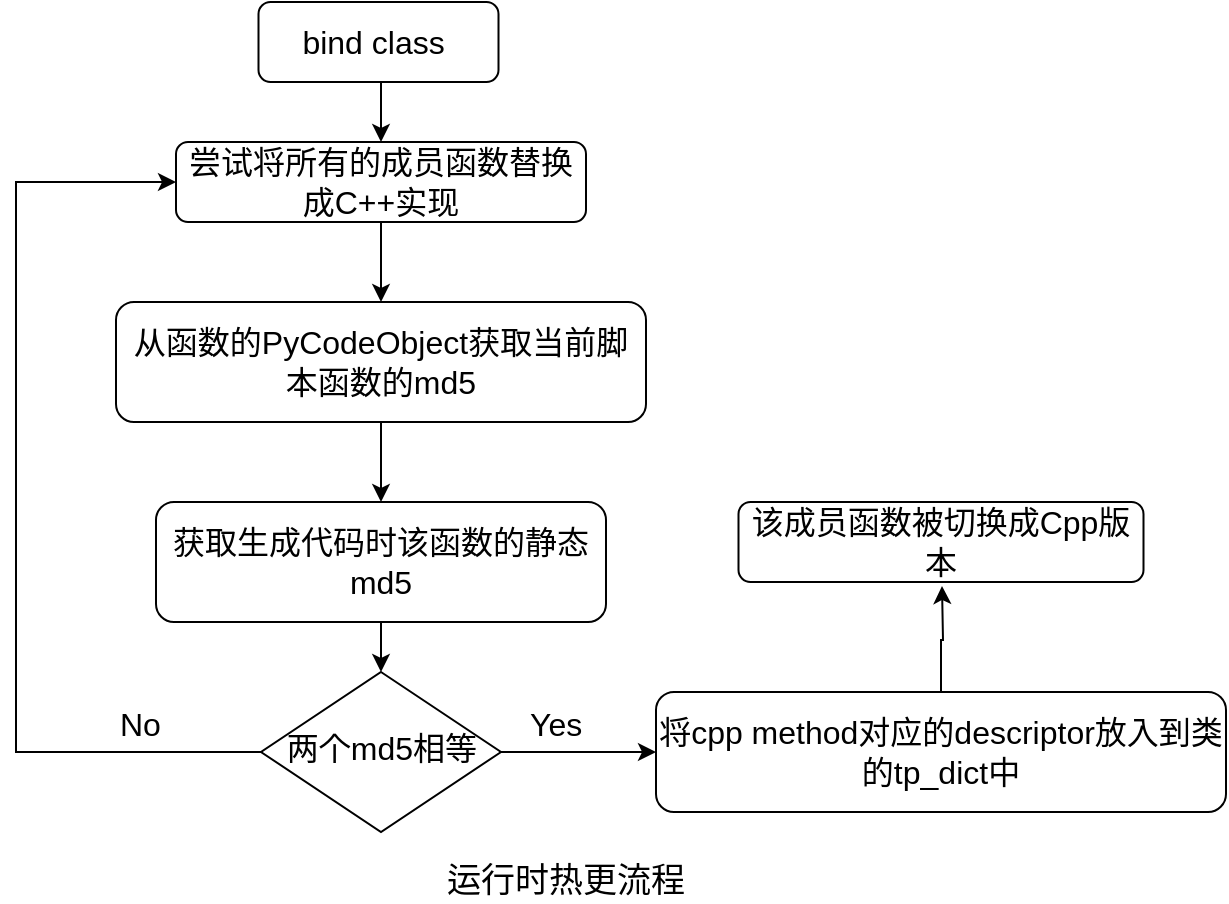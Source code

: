 <mxfile version="15.0.2" type="github">
  <diagram id="C5RBs43oDa-KdzZeNtuy" name="Page-1">
    <mxGraphModel dx="1730" dy="972" grid="1" gridSize="10" guides="1" tooltips="1" connect="1" arrows="1" fold="1" page="1" pageScale="1" pageWidth="827" pageHeight="1169" math="0" shadow="0">
      <root>
        <mxCell id="WIyWlLk6GJQsqaUBKTNV-0" />
        <mxCell id="WIyWlLk6GJQsqaUBKTNV-1" parent="WIyWlLk6GJQsqaUBKTNV-0" />
        <mxCell id="Ztp9oUhVq98JLiMy4QQe-45" style="edgeStyle=orthogonalEdgeStyle;rounded=0;orthogonalLoop=1;jettySize=auto;html=1;exitX=0.5;exitY=1;exitDx=0;exitDy=0;entryX=0.5;entryY=0;entryDx=0;entryDy=0;" parent="WIyWlLk6GJQsqaUBKTNV-1" source="Ztp9oUhVq98JLiMy4QQe-34" target="Ztp9oUhVq98JLiMy4QQe-35" edge="1">
          <mxGeometry relative="1" as="geometry" />
        </mxCell>
        <mxCell id="Ztp9oUhVq98JLiMy4QQe-34" value="&lt;font style=&quot;font-size: 16px&quot;&gt;bind class&amp;nbsp;&lt;/font&gt;" style="rounded=1;whiteSpace=wrap;html=1;fontSize=12;glass=0;strokeWidth=1;shadow=0;" parent="WIyWlLk6GJQsqaUBKTNV-1" vertex="1">
          <mxGeometry x="591.25" y="170" width="120" height="40" as="geometry" />
        </mxCell>
        <mxCell id="Ztp9oUhVq98JLiMy4QQe-37" value="" style="edgeStyle=orthogonalEdgeStyle;rounded=0;orthogonalLoop=1;jettySize=auto;html=1;" parent="WIyWlLk6GJQsqaUBKTNV-1" source="Ztp9oUhVq98JLiMy4QQe-35" target="Ztp9oUhVq98JLiMy4QQe-36" edge="1">
          <mxGeometry relative="1" as="geometry" />
        </mxCell>
        <mxCell id="Ztp9oUhVq98JLiMy4QQe-35" value="&lt;font style=&quot;font-size: 16px&quot;&gt;尝试将所有的成员函数替换成C++实现&lt;/font&gt;" style="rounded=1;whiteSpace=wrap;html=1;fontSize=12;glass=0;strokeWidth=1;shadow=0;" parent="WIyWlLk6GJQsqaUBKTNV-1" vertex="1">
          <mxGeometry x="550" y="240" width="205" height="40" as="geometry" />
        </mxCell>
        <mxCell id="Ztp9oUhVq98JLiMy4QQe-39" value="" style="edgeStyle=orthogonalEdgeStyle;rounded=0;orthogonalLoop=1;jettySize=auto;html=1;" parent="WIyWlLk6GJQsqaUBKTNV-1" source="Ztp9oUhVq98JLiMy4QQe-36" target="Ztp9oUhVq98JLiMy4QQe-38" edge="1">
          <mxGeometry relative="1" as="geometry" />
        </mxCell>
        <mxCell id="Ztp9oUhVq98JLiMy4QQe-36" value="&lt;font style=&quot;font-size: 16px&quot;&gt;从函数的PyCodeObject获取当前脚本函数的md5&lt;/font&gt;" style="whiteSpace=wrap;html=1;rounded=1;shadow=0;strokeWidth=1;glass=0;" parent="WIyWlLk6GJQsqaUBKTNV-1" vertex="1">
          <mxGeometry x="520" y="320" width="265" height="60" as="geometry" />
        </mxCell>
        <mxCell id="Ztp9oUhVq98JLiMy4QQe-42" value="" style="edgeStyle=orthogonalEdgeStyle;rounded=0;orthogonalLoop=1;jettySize=auto;html=1;" parent="WIyWlLk6GJQsqaUBKTNV-1" source="Ztp9oUhVq98JLiMy4QQe-38" target="Ztp9oUhVq98JLiMy4QQe-41" edge="1">
          <mxGeometry relative="1" as="geometry" />
        </mxCell>
        <mxCell id="Ztp9oUhVq98JLiMy4QQe-38" value="&lt;font style=&quot;font-size: 16px&quot;&gt;获取生成代码时该函数的静态md5&lt;/font&gt;" style="whiteSpace=wrap;html=1;rounded=1;shadow=0;strokeWidth=1;glass=0;" parent="WIyWlLk6GJQsqaUBKTNV-1" vertex="1">
          <mxGeometry x="540" y="420" width="225" height="60" as="geometry" />
        </mxCell>
        <mxCell id="Ztp9oUhVq98JLiMy4QQe-48" style="edgeStyle=orthogonalEdgeStyle;rounded=0;orthogonalLoop=1;jettySize=auto;html=1;entryX=0;entryY=0.5;entryDx=0;entryDy=0;exitX=0;exitY=0.5;exitDx=0;exitDy=0;" parent="WIyWlLk6GJQsqaUBKTNV-1" source="Ztp9oUhVq98JLiMy4QQe-41" target="Ztp9oUhVq98JLiMy4QQe-35" edge="1">
          <mxGeometry relative="1" as="geometry">
            <Array as="points">
              <mxPoint x="470" y="545" />
              <mxPoint x="470" y="260" />
            </Array>
          </mxGeometry>
        </mxCell>
        <mxCell id="8z-wRi22okTipOvPncVo-0" style="edgeStyle=orthogonalEdgeStyle;rounded=0;orthogonalLoop=1;jettySize=auto;html=1;exitX=1;exitY=0.5;exitDx=0;exitDy=0;" edge="1" parent="WIyWlLk6GJQsqaUBKTNV-1" source="Ztp9oUhVq98JLiMy4QQe-41" target="Ztp9oUhVq98JLiMy4QQe-53">
          <mxGeometry relative="1" as="geometry" />
        </mxCell>
        <mxCell id="Ztp9oUhVq98JLiMy4QQe-41" value="&lt;font style=&quot;font-size: 16px&quot;&gt;两个md5相等&lt;/font&gt;" style="rhombus;whiteSpace=wrap;html=1;shadow=0;fontFamily=Helvetica;fontSize=12;align=center;strokeWidth=1;spacing=6;spacingTop=-4;" parent="WIyWlLk6GJQsqaUBKTNV-1" vertex="1">
          <mxGeometry x="592.5" y="505" width="120" height="80" as="geometry" />
        </mxCell>
        <mxCell id="Ztp9oUhVq98JLiMy4QQe-50" value="&lt;font style=&quot;font-size: 16px&quot;&gt;No&lt;/font&gt;" style="text;whiteSpace=wrap;html=1;" parent="WIyWlLk6GJQsqaUBKTNV-1" vertex="1">
          <mxGeometry x="520" y="515" width="40" height="30" as="geometry" />
        </mxCell>
        <mxCell id="Ztp9oUhVq98JLiMy4QQe-52" value="&lt;font style=&quot;font-size: 16px&quot;&gt;Yes&lt;/font&gt;" style="text;whiteSpace=wrap;html=1;" parent="WIyWlLk6GJQsqaUBKTNV-1" vertex="1">
          <mxGeometry x="725" y="515" width="40" height="30" as="geometry" />
        </mxCell>
        <mxCell id="8z-wRi22okTipOvPncVo-1" style="edgeStyle=orthogonalEdgeStyle;rounded=0;orthogonalLoop=1;jettySize=auto;html=1;" edge="1" parent="WIyWlLk6GJQsqaUBKTNV-1" source="Ztp9oUhVq98JLiMy4QQe-53">
          <mxGeometry relative="1" as="geometry">
            <mxPoint x="933" y="462" as="targetPoint" />
          </mxGeometry>
        </mxCell>
        <mxCell id="Ztp9oUhVq98JLiMy4QQe-53" value="&lt;font style=&quot;font-size: 16px&quot;&gt;将cpp method对应的descriptor放入到类的tp_dict中&lt;/font&gt;" style="whiteSpace=wrap;html=1;rounded=1;shadow=0;strokeWidth=1;glass=0;" parent="WIyWlLk6GJQsqaUBKTNV-1" vertex="1">
          <mxGeometry x="790" y="515" width="285" height="60" as="geometry" />
        </mxCell>
        <mxCell id="Ztp9oUhVq98JLiMy4QQe-54" value="&lt;font style=&quot;font-size: 16px&quot;&gt;该成员函数被切换成Cpp版本&lt;/font&gt;" style="whiteSpace=wrap;html=1;rounded=1;shadow=0;strokeWidth=1;glass=0;" parent="WIyWlLk6GJQsqaUBKTNV-1" vertex="1">
          <mxGeometry x="831.25" y="420" width="202.5" height="40" as="geometry" />
        </mxCell>
        <mxCell id="Ztp9oUhVq98JLiMy4QQe-57" value="&lt;font style=&quot;font-size: 17px&quot;&gt;运行时热更流程&lt;/font&gt;" style="text;html=1;strokeColor=none;fillColor=none;align=center;verticalAlign=middle;whiteSpace=wrap;rounded=0;" parent="WIyWlLk6GJQsqaUBKTNV-1" vertex="1">
          <mxGeometry x="625" y="600" width="240" height="20" as="geometry" />
        </mxCell>
      </root>
    </mxGraphModel>
  </diagram>
</mxfile>

